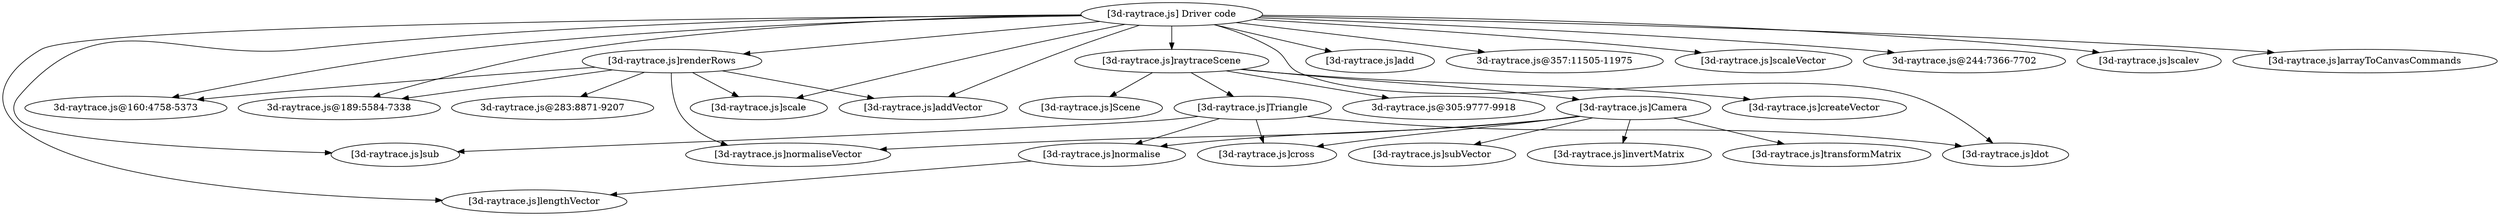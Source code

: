 strict digraph{
"[3d-raytrace.js]normalise" -> "[3d-raytrace.js]lengthVector"
"[3d-raytrace.js]Triangle" -> "[3d-raytrace.js]sub"
"[3d-raytrace.js]Triangle" -> "[3d-raytrace.js]cross"
"[3d-raytrace.js]Triangle" -> "[3d-raytrace.js]normalise"
"[3d-raytrace.js]Triangle" -> "[3d-raytrace.js]dot"
"[3d-raytrace.js] Driver code" -> "3d-raytrace.js@160:4758-5373"
"[3d-raytrace.js] Driver code" -> "3d-raytrace.js@189:5584-7338"
"[3d-raytrace.js] Driver code" -> "[3d-raytrace.js]add"
"[3d-raytrace.js] Driver code" -> "[3d-raytrace.js]scale"
"[3d-raytrace.js] Driver code" -> "[3d-raytrace.js]dot"
"[3d-raytrace.js] Driver code" -> "3d-raytrace.js@357:11505-11975"
"[3d-raytrace.js] Driver code" -> "[3d-raytrace.js]addVector"
"[3d-raytrace.js] Driver code" -> "[3d-raytrace.js]sub"
"[3d-raytrace.js] Driver code" -> "[3d-raytrace.js]lengthVector"
"[3d-raytrace.js] Driver code" -> "[3d-raytrace.js]scaleVector"
"[3d-raytrace.js] Driver code" -> "3d-raytrace.js@244:7366-7702"
"[3d-raytrace.js] Driver code" -> "[3d-raytrace.js]scalev"
"[3d-raytrace.js]Camera" -> "[3d-raytrace.js]normaliseVector"
"[3d-raytrace.js]Camera" -> "[3d-raytrace.js]subVector"
"[3d-raytrace.js]Camera" -> "[3d-raytrace.js]cross"
"[3d-raytrace.js]Camera" -> "[3d-raytrace.js]invertMatrix"
"[3d-raytrace.js]Camera" -> "[3d-raytrace.js]normalise"
"[3d-raytrace.js]Camera" -> "[3d-raytrace.js]transformMatrix"
"[3d-raytrace.js]renderRows" -> "3d-raytrace.js@283:8871-9207"
"[3d-raytrace.js]renderRows" -> "[3d-raytrace.js]addVector"
"[3d-raytrace.js]renderRows" -> "[3d-raytrace.js]scale"
"[3d-raytrace.js]renderRows" -> "[3d-raytrace.js]normaliseVector"
"[3d-raytrace.js]renderRows" -> "3d-raytrace.js@160:4758-5373"
"[3d-raytrace.js]renderRows" -> "3d-raytrace.js@189:5584-7338"
"[3d-raytrace.js] Driver code" -> "[3d-raytrace.js]renderRows"
"[3d-raytrace.js]raytraceScene" -> "[3d-raytrace.js]createVector"
"[3d-raytrace.js]raytraceScene" -> "[3d-raytrace.js]Triangle"
"[3d-raytrace.js]raytraceScene" -> "[3d-raytrace.js]Scene"
"[3d-raytrace.js]raytraceScene" -> "[3d-raytrace.js]Camera"
"[3d-raytrace.js]raytraceScene" -> "3d-raytrace.js@305:9777-9918"
"[3d-raytrace.js] Driver code" -> "[3d-raytrace.js]arrayToCanvasCommands"
"[3d-raytrace.js] Driver code" -> "[3d-raytrace.js]raytraceScene"
}